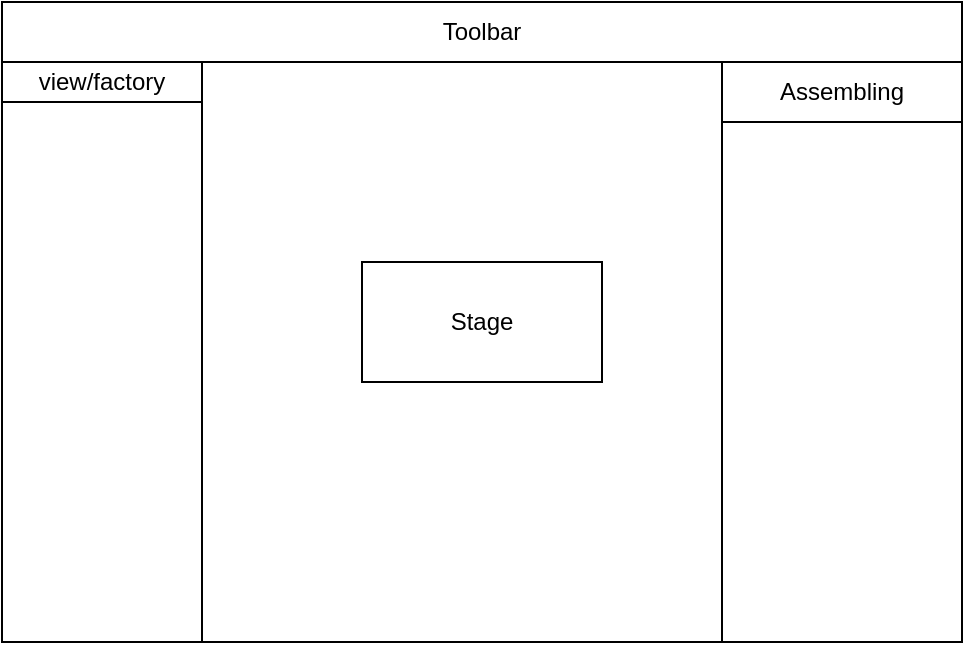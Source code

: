 <mxfile version="16.6.1" type="device"><diagram id="r5-nbQhcpA-66h1Tnw5v" name="Page-1"><mxGraphModel dx="965" dy="545" grid="1" gridSize="10" guides="1" tooltips="1" connect="1" arrows="1" fold="1" page="1" pageScale="1" pageWidth="827" pageHeight="1169" math="0" shadow="0"><root><mxCell id="0"/><mxCell id="1" parent="0"/><mxCell id="Drt6gRrjY1WrDIujvaGR-1" value="" style="rounded=0;whiteSpace=wrap;html=1;" parent="1" vertex="1"><mxGeometry x="140" y="120" width="480" height="320" as="geometry"/></mxCell><mxCell id="Drt6gRrjY1WrDIujvaGR-2" value="Toolbar" style="rounded=0;whiteSpace=wrap;html=1;" parent="1" vertex="1"><mxGeometry x="140" y="120" width="480" height="30" as="geometry"/></mxCell><mxCell id="Drt6gRrjY1WrDIujvaGR-3" value="" style="rounded=0;whiteSpace=wrap;html=1;" parent="1" vertex="1"><mxGeometry x="140" y="150" width="100" height="290" as="geometry"/></mxCell><mxCell id="Drt6gRrjY1WrDIujvaGR-4" value="view/factory" style="rounded=0;whiteSpace=wrap;html=1;" parent="1" vertex="1"><mxGeometry x="140" y="150" width="100" height="20" as="geometry"/></mxCell><mxCell id="Drt6gRrjY1WrDIujvaGR-5" value="" style="rounded=0;whiteSpace=wrap;html=1;" parent="1" vertex="1"><mxGeometry x="500" y="150" width="120" height="290" as="geometry"/></mxCell><mxCell id="Drt6gRrjY1WrDIujvaGR-7" value="" style="rounded=0;whiteSpace=wrap;html=1;" parent="1" vertex="1"><mxGeometry x="320" y="250" width="120" height="60" as="geometry"/></mxCell><mxCell id="Drt6gRrjY1WrDIujvaGR-6" value="Stage" style="text;html=1;strokeColor=none;fillColor=none;align=center;verticalAlign=middle;whiteSpace=wrap;rounded=0;" parent="1" vertex="1"><mxGeometry x="350" y="265" width="60" height="30" as="geometry"/></mxCell><mxCell id="_bpxh1BdMAQht9bXtdHV-1" value="Assembling" style="rounded=0;whiteSpace=wrap;html=1;" vertex="1" parent="1"><mxGeometry x="500" y="150" width="120" height="30" as="geometry"/></mxCell></root></mxGraphModel></diagram></mxfile>